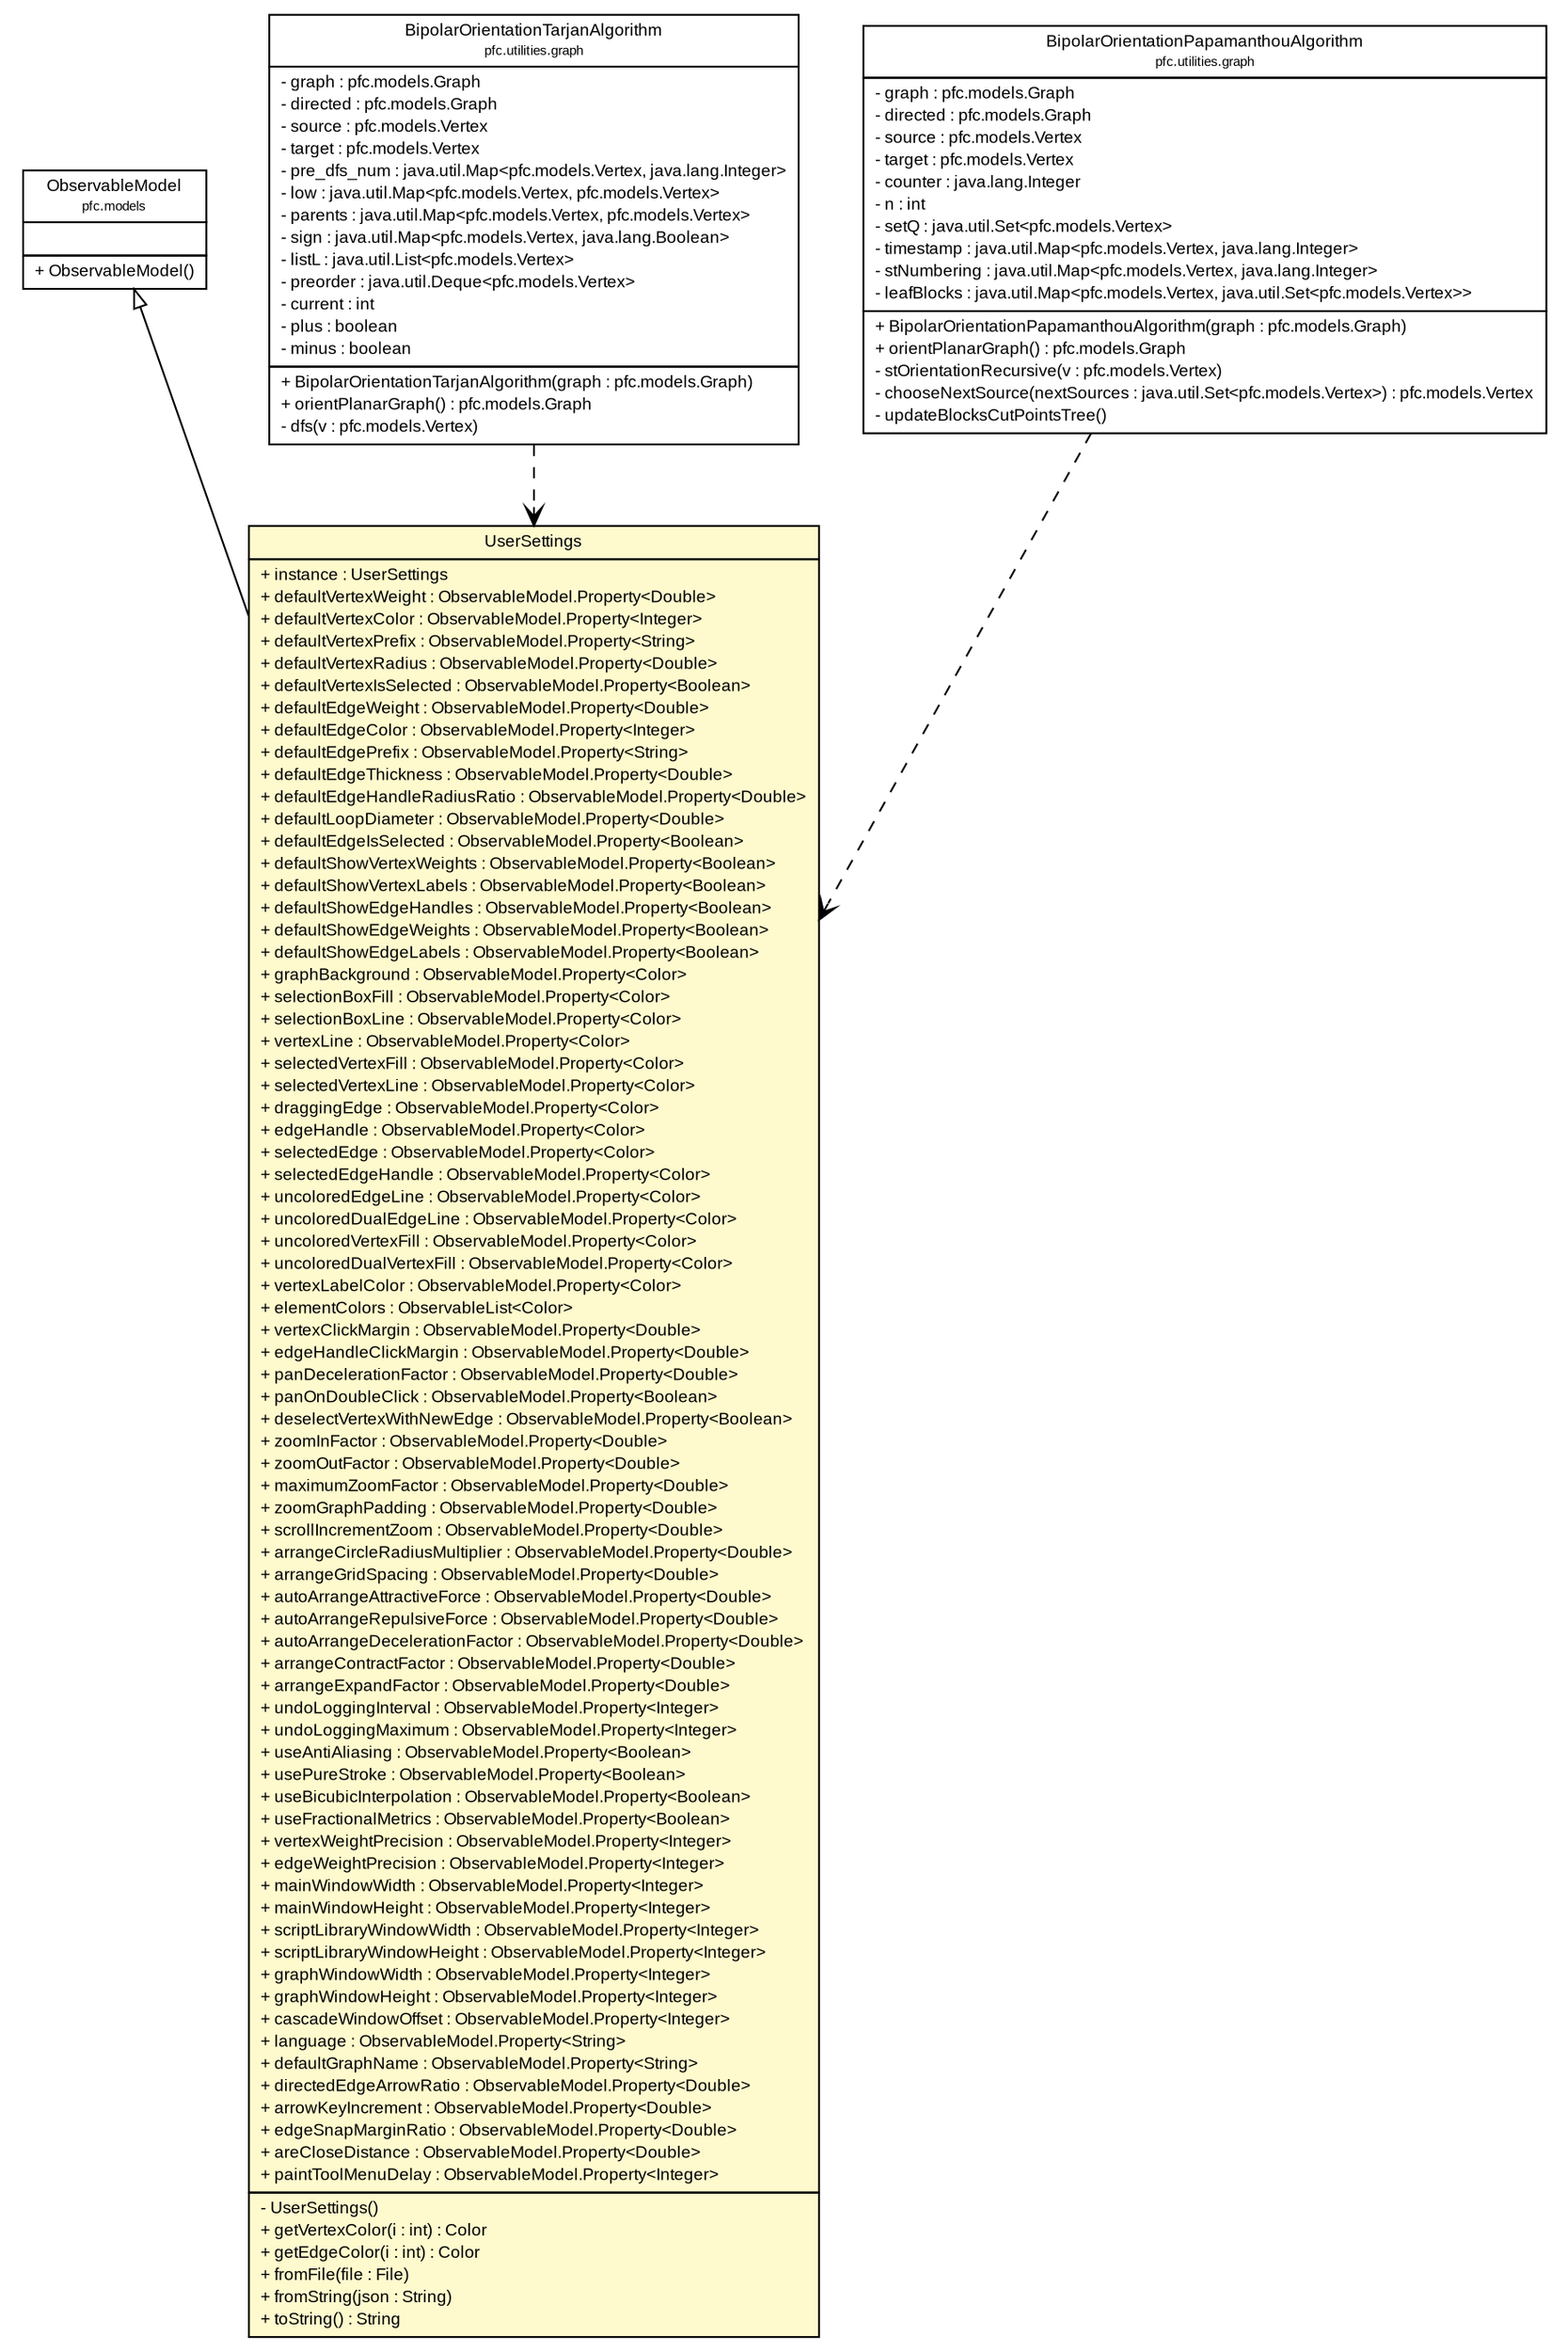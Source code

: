 #!/usr/local/bin/dot
#
# Class diagram 
# Generated by UMLGraph version R5_6 (http://www.umlgraph.org/)
#

digraph G {
	edge [fontname="arial",fontsize=10,labelfontname="arial",labelfontsize=10];
	node [fontname="arial",fontsize=10,shape=plaintext];
	nodesep=0.25;
	ranksep=0.5;
	// pfc.models.ObservableModel
	c16191 [label=<<table title="pfc.models.ObservableModel" border="0" cellborder="1" cellspacing="0" cellpadding="2" port="p" href="../models/ObservableModel.html">
		<tr><td><table border="0" cellspacing="0" cellpadding="1">
<tr><td align="center" balign="center"> ObservableModel </td></tr>
<tr><td align="center" balign="center"><font point-size="7.0"> pfc.models </font></td></tr>
		</table></td></tr>
		<tr><td><table border="0" cellspacing="0" cellpadding="1">
<tr><td align="left" balign="left">  </td></tr>
		</table></td></tr>
		<tr><td><table border="0" cellspacing="0" cellpadding="1">
<tr><td align="left" balign="left"> + ObservableModel() </td></tr>
		</table></td></tr>
		</table>>, URL="../models/ObservableModel.html", fontname="arial", fontcolor="black", fontsize=9.0];
	// pfc.settings.UserSettings
	c16231 [label=<<table title="pfc.settings.UserSettings" border="0" cellborder="1" cellspacing="0" cellpadding="2" port="p" bgcolor="lemonChiffon" href="./UserSettings.html">
		<tr><td><table border="0" cellspacing="0" cellpadding="1">
<tr><td align="center" balign="center"> UserSettings </td></tr>
		</table></td></tr>
		<tr><td><table border="0" cellspacing="0" cellpadding="1">
<tr><td align="left" balign="left"> + instance : UserSettings </td></tr>
<tr><td align="left" balign="left"> + defaultVertexWeight : ObservableModel.Property&lt;Double&gt; </td></tr>
<tr><td align="left" balign="left"> + defaultVertexColor : ObservableModel.Property&lt;Integer&gt; </td></tr>
<tr><td align="left" balign="left"> + defaultVertexPrefix : ObservableModel.Property&lt;String&gt; </td></tr>
<tr><td align="left" balign="left"> + defaultVertexRadius : ObservableModel.Property&lt;Double&gt; </td></tr>
<tr><td align="left" balign="left"> + defaultVertexIsSelected : ObservableModel.Property&lt;Boolean&gt; </td></tr>
<tr><td align="left" balign="left"> + defaultEdgeWeight : ObservableModel.Property&lt;Double&gt; </td></tr>
<tr><td align="left" balign="left"> + defaultEdgeColor : ObservableModel.Property&lt;Integer&gt; </td></tr>
<tr><td align="left" balign="left"> + defaultEdgePrefix : ObservableModel.Property&lt;String&gt; </td></tr>
<tr><td align="left" balign="left"> + defaultEdgeThickness : ObservableModel.Property&lt;Double&gt; </td></tr>
<tr><td align="left" balign="left"> + defaultEdgeHandleRadiusRatio : ObservableModel.Property&lt;Double&gt; </td></tr>
<tr><td align="left" balign="left"> + defaultLoopDiameter : ObservableModel.Property&lt;Double&gt; </td></tr>
<tr><td align="left" balign="left"> + defaultEdgeIsSelected : ObservableModel.Property&lt;Boolean&gt; </td></tr>
<tr><td align="left" balign="left"> + defaultShowVertexWeights : ObservableModel.Property&lt;Boolean&gt; </td></tr>
<tr><td align="left" balign="left"> + defaultShowVertexLabels : ObservableModel.Property&lt;Boolean&gt; </td></tr>
<tr><td align="left" balign="left"> + defaultShowEdgeHandles : ObservableModel.Property&lt;Boolean&gt; </td></tr>
<tr><td align="left" balign="left"> + defaultShowEdgeWeights : ObservableModel.Property&lt;Boolean&gt; </td></tr>
<tr><td align="left" balign="left"> + defaultShowEdgeLabels : ObservableModel.Property&lt;Boolean&gt; </td></tr>
<tr><td align="left" balign="left"> + graphBackground : ObservableModel.Property&lt;Color&gt; </td></tr>
<tr><td align="left" balign="left"> + selectionBoxFill : ObservableModel.Property&lt;Color&gt; </td></tr>
<tr><td align="left" balign="left"> + selectionBoxLine : ObservableModel.Property&lt;Color&gt; </td></tr>
<tr><td align="left" balign="left"> + vertexLine : ObservableModel.Property&lt;Color&gt; </td></tr>
<tr><td align="left" balign="left"> + selectedVertexFill : ObservableModel.Property&lt;Color&gt; </td></tr>
<tr><td align="left" balign="left"> + selectedVertexLine : ObservableModel.Property&lt;Color&gt; </td></tr>
<tr><td align="left" balign="left"> + draggingEdge : ObservableModel.Property&lt;Color&gt; </td></tr>
<tr><td align="left" balign="left"> + edgeHandle : ObservableModel.Property&lt;Color&gt; </td></tr>
<tr><td align="left" balign="left"> + selectedEdge : ObservableModel.Property&lt;Color&gt; </td></tr>
<tr><td align="left" balign="left"> + selectedEdgeHandle : ObservableModel.Property&lt;Color&gt; </td></tr>
<tr><td align="left" balign="left"> + uncoloredEdgeLine : ObservableModel.Property&lt;Color&gt; </td></tr>
<tr><td align="left" balign="left"> + uncoloredDualEdgeLine : ObservableModel.Property&lt;Color&gt; </td></tr>
<tr><td align="left" balign="left"> + uncoloredVertexFill : ObservableModel.Property&lt;Color&gt; </td></tr>
<tr><td align="left" balign="left"> + uncoloredDualVertexFill : ObservableModel.Property&lt;Color&gt; </td></tr>
<tr><td align="left" balign="left"> + vertexLabelColor : ObservableModel.Property&lt;Color&gt; </td></tr>
<tr><td align="left" balign="left"> + elementColors : ObservableList&lt;Color&gt; </td></tr>
<tr><td align="left" balign="left"> + vertexClickMargin : ObservableModel.Property&lt;Double&gt; </td></tr>
<tr><td align="left" balign="left"> + edgeHandleClickMargin : ObservableModel.Property&lt;Double&gt; </td></tr>
<tr><td align="left" balign="left"> + panDecelerationFactor : ObservableModel.Property&lt;Double&gt; </td></tr>
<tr><td align="left" balign="left"> + panOnDoubleClick : ObservableModel.Property&lt;Boolean&gt; </td></tr>
<tr><td align="left" balign="left"> + deselectVertexWithNewEdge : ObservableModel.Property&lt;Boolean&gt; </td></tr>
<tr><td align="left" balign="left"> + zoomInFactor : ObservableModel.Property&lt;Double&gt; </td></tr>
<tr><td align="left" balign="left"> + zoomOutFactor : ObservableModel.Property&lt;Double&gt; </td></tr>
<tr><td align="left" balign="left"> + maximumZoomFactor : ObservableModel.Property&lt;Double&gt; </td></tr>
<tr><td align="left" balign="left"> + zoomGraphPadding : ObservableModel.Property&lt;Double&gt; </td></tr>
<tr><td align="left" balign="left"> + scrollIncrementZoom : ObservableModel.Property&lt;Double&gt; </td></tr>
<tr><td align="left" balign="left"> + arrangeCircleRadiusMultiplier : ObservableModel.Property&lt;Double&gt; </td></tr>
<tr><td align="left" balign="left"> + arrangeGridSpacing : ObservableModel.Property&lt;Double&gt; </td></tr>
<tr><td align="left" balign="left"> + autoArrangeAttractiveForce : ObservableModel.Property&lt;Double&gt; </td></tr>
<tr><td align="left" balign="left"> + autoArrangeRepulsiveForce : ObservableModel.Property&lt;Double&gt; </td></tr>
<tr><td align="left" balign="left"> + autoArrangeDecelerationFactor : ObservableModel.Property&lt;Double&gt; </td></tr>
<tr><td align="left" balign="left"> + arrangeContractFactor : ObservableModel.Property&lt;Double&gt; </td></tr>
<tr><td align="left" balign="left"> + arrangeExpandFactor : ObservableModel.Property&lt;Double&gt; </td></tr>
<tr><td align="left" balign="left"> + undoLoggingInterval : ObservableModel.Property&lt;Integer&gt; </td></tr>
<tr><td align="left" balign="left"> + undoLoggingMaximum : ObservableModel.Property&lt;Integer&gt; </td></tr>
<tr><td align="left" balign="left"> + useAntiAliasing : ObservableModel.Property&lt;Boolean&gt; </td></tr>
<tr><td align="left" balign="left"> + usePureStroke : ObservableModel.Property&lt;Boolean&gt; </td></tr>
<tr><td align="left" balign="left"> + useBicubicInterpolation : ObservableModel.Property&lt;Boolean&gt; </td></tr>
<tr><td align="left" balign="left"> + useFractionalMetrics : ObservableModel.Property&lt;Boolean&gt; </td></tr>
<tr><td align="left" balign="left"> + vertexWeightPrecision : ObservableModel.Property&lt;Integer&gt; </td></tr>
<tr><td align="left" balign="left"> + edgeWeightPrecision : ObservableModel.Property&lt;Integer&gt; </td></tr>
<tr><td align="left" balign="left"> + mainWindowWidth : ObservableModel.Property&lt;Integer&gt; </td></tr>
<tr><td align="left" balign="left"> + mainWindowHeight : ObservableModel.Property&lt;Integer&gt; </td></tr>
<tr><td align="left" balign="left"> + scriptLibraryWindowWidth : ObservableModel.Property&lt;Integer&gt; </td></tr>
<tr><td align="left" balign="left"> + scriptLibraryWindowHeight : ObservableModel.Property&lt;Integer&gt; </td></tr>
<tr><td align="left" balign="left"> + graphWindowWidth : ObservableModel.Property&lt;Integer&gt; </td></tr>
<tr><td align="left" balign="left"> + graphWindowHeight : ObservableModel.Property&lt;Integer&gt; </td></tr>
<tr><td align="left" balign="left"> + cascadeWindowOffset : ObservableModel.Property&lt;Integer&gt; </td></tr>
<tr><td align="left" balign="left"> + language : ObservableModel.Property&lt;String&gt; </td></tr>
<tr><td align="left" balign="left"> + defaultGraphName : ObservableModel.Property&lt;String&gt; </td></tr>
<tr><td align="left" balign="left"> + directedEdgeArrowRatio : ObservableModel.Property&lt;Double&gt; </td></tr>
<tr><td align="left" balign="left"> + arrowKeyIncrement : ObservableModel.Property&lt;Double&gt; </td></tr>
<tr><td align="left" balign="left"> + edgeSnapMarginRatio : ObservableModel.Property&lt;Double&gt; </td></tr>
<tr><td align="left" balign="left"> + areCloseDistance : ObservableModel.Property&lt;Double&gt; </td></tr>
<tr><td align="left" balign="left"> + paintToolMenuDelay : ObservableModel.Property&lt;Integer&gt; </td></tr>
		</table></td></tr>
		<tr><td><table border="0" cellspacing="0" cellpadding="1">
<tr><td align="left" balign="left"> - UserSettings() </td></tr>
<tr><td align="left" balign="left"> + getVertexColor(i : int) : Color </td></tr>
<tr><td align="left" balign="left"> + getEdgeColor(i : int) : Color </td></tr>
<tr><td align="left" balign="left"> + fromFile(file : File) </td></tr>
<tr><td align="left" balign="left"> + fromString(json : String) </td></tr>
<tr><td align="left" balign="left"> + toString() : String </td></tr>
		</table></td></tr>
		</table>>, URL="./UserSettings.html", fontname="arial", fontcolor="black", fontsize=9.0];
	// pfc.utilities.graph.BipolarOrientationTarjanAlgorithm
	c16252 [label=<<table title="pfc.utilities.graph.BipolarOrientationTarjanAlgorithm" border="0" cellborder="1" cellspacing="0" cellpadding="2" port="p" href="../utilities/graph/BipolarOrientationTarjanAlgorithm.html">
		<tr><td><table border="0" cellspacing="0" cellpadding="1">
<tr><td align="center" balign="center"> BipolarOrientationTarjanAlgorithm </td></tr>
<tr><td align="center" balign="center"><font point-size="7.0"> pfc.utilities.graph </font></td></tr>
		</table></td></tr>
		<tr><td><table border="0" cellspacing="0" cellpadding="1">
<tr><td align="left" balign="left"> - graph : pfc.models.Graph </td></tr>
<tr><td align="left" balign="left"> - directed : pfc.models.Graph </td></tr>
<tr><td align="left" balign="left"> - source : pfc.models.Vertex </td></tr>
<tr><td align="left" balign="left"> - target : pfc.models.Vertex </td></tr>
<tr><td align="left" balign="left"> - pre_dfs_num : java.util.Map&lt;pfc.models.Vertex, java.lang.Integer&gt; </td></tr>
<tr><td align="left" balign="left"> - low : java.util.Map&lt;pfc.models.Vertex, pfc.models.Vertex&gt; </td></tr>
<tr><td align="left" balign="left"> - parents : java.util.Map&lt;pfc.models.Vertex, pfc.models.Vertex&gt; </td></tr>
<tr><td align="left" balign="left"> - sign : java.util.Map&lt;pfc.models.Vertex, java.lang.Boolean&gt; </td></tr>
<tr><td align="left" balign="left"> - listL : java.util.List&lt;pfc.models.Vertex&gt; </td></tr>
<tr><td align="left" balign="left"> - preorder : java.util.Deque&lt;pfc.models.Vertex&gt; </td></tr>
<tr><td align="left" balign="left"> - current : int </td></tr>
<tr><td align="left" balign="left"> - plus : boolean </td></tr>
<tr><td align="left" balign="left"> - minus : boolean </td></tr>
		</table></td></tr>
		<tr><td><table border="0" cellspacing="0" cellpadding="1">
<tr><td align="left" balign="left"> + BipolarOrientationTarjanAlgorithm(graph : pfc.models.Graph) </td></tr>
<tr><td align="left" balign="left"> + orientPlanarGraph() : pfc.models.Graph </td></tr>
<tr><td align="left" balign="left"> - dfs(v : pfc.models.Vertex) </td></tr>
		</table></td></tr>
		</table>>, URL="../utilities/graph/BipolarOrientationTarjanAlgorithm.html", fontname="arial", fontcolor="black", fontsize=9.0];
	// pfc.utilities.graph.BipolarOrientationPapamanthouAlgorithm
	c16253 [label=<<table title="pfc.utilities.graph.BipolarOrientationPapamanthouAlgorithm" border="0" cellborder="1" cellspacing="0" cellpadding="2" port="p" href="../utilities/graph/BipolarOrientationPapamanthouAlgorithm.html">
		<tr><td><table border="0" cellspacing="0" cellpadding="1">
<tr><td align="center" balign="center"> BipolarOrientationPapamanthouAlgorithm </td></tr>
<tr><td align="center" balign="center"><font point-size="7.0"> pfc.utilities.graph </font></td></tr>
		</table></td></tr>
		<tr><td><table border="0" cellspacing="0" cellpadding="1">
<tr><td align="left" balign="left"> - graph : pfc.models.Graph </td></tr>
<tr><td align="left" balign="left"> - directed : pfc.models.Graph </td></tr>
<tr><td align="left" balign="left"> - source : pfc.models.Vertex </td></tr>
<tr><td align="left" balign="left"> - target : pfc.models.Vertex </td></tr>
<tr><td align="left" balign="left"> - counter : java.lang.Integer </td></tr>
<tr><td align="left" balign="left"> - n : int </td></tr>
<tr><td align="left" balign="left"> - setQ : java.util.Set&lt;pfc.models.Vertex&gt; </td></tr>
<tr><td align="left" balign="left"> - timestamp : java.util.Map&lt;pfc.models.Vertex, java.lang.Integer&gt; </td></tr>
<tr><td align="left" balign="left"> - stNumbering : java.util.Map&lt;pfc.models.Vertex, java.lang.Integer&gt; </td></tr>
<tr><td align="left" balign="left"> - leafBlocks : java.util.Map&lt;pfc.models.Vertex, java.util.Set&lt;pfc.models.Vertex&gt;&gt; </td></tr>
		</table></td></tr>
		<tr><td><table border="0" cellspacing="0" cellpadding="1">
<tr><td align="left" balign="left"> + BipolarOrientationPapamanthouAlgorithm(graph : pfc.models.Graph) </td></tr>
<tr><td align="left" balign="left"> + orientPlanarGraph() : pfc.models.Graph </td></tr>
<tr><td align="left" balign="left"> - stOrientationRecursive(v : pfc.models.Vertex) </td></tr>
<tr><td align="left" balign="left"> - chooseNextSource(nextSources : java.util.Set&lt;pfc.models.Vertex&gt;) : pfc.models.Vertex </td></tr>
<tr><td align="left" balign="left"> - updateBlocksCutPointsTree() </td></tr>
		</table></td></tr>
		</table>>, URL="../utilities/graph/BipolarOrientationPapamanthouAlgorithm.html", fontname="arial", fontcolor="black", fontsize=9.0];
	//pfc.settings.UserSettings extends pfc.models.ObservableModel
	c16191:p -> c16231:p [dir=back,arrowtail=empty];
	// pfc.utilities.graph.BipolarOrientationTarjanAlgorithm DEPEND pfc.settings.UserSettings
	c16252:p -> c16231:p [taillabel="", label="", headlabel="", fontname="arial", fontcolor="black", fontsize=10.0, color="black", arrowhead=open, style=dashed];
	// pfc.utilities.graph.BipolarOrientationPapamanthouAlgorithm DEPEND pfc.settings.UserSettings
	c16253:p -> c16231:p [taillabel="", label="", headlabel="", fontname="arial", fontcolor="black", fontsize=10.0, color="black", arrowhead=open, style=dashed];
}

